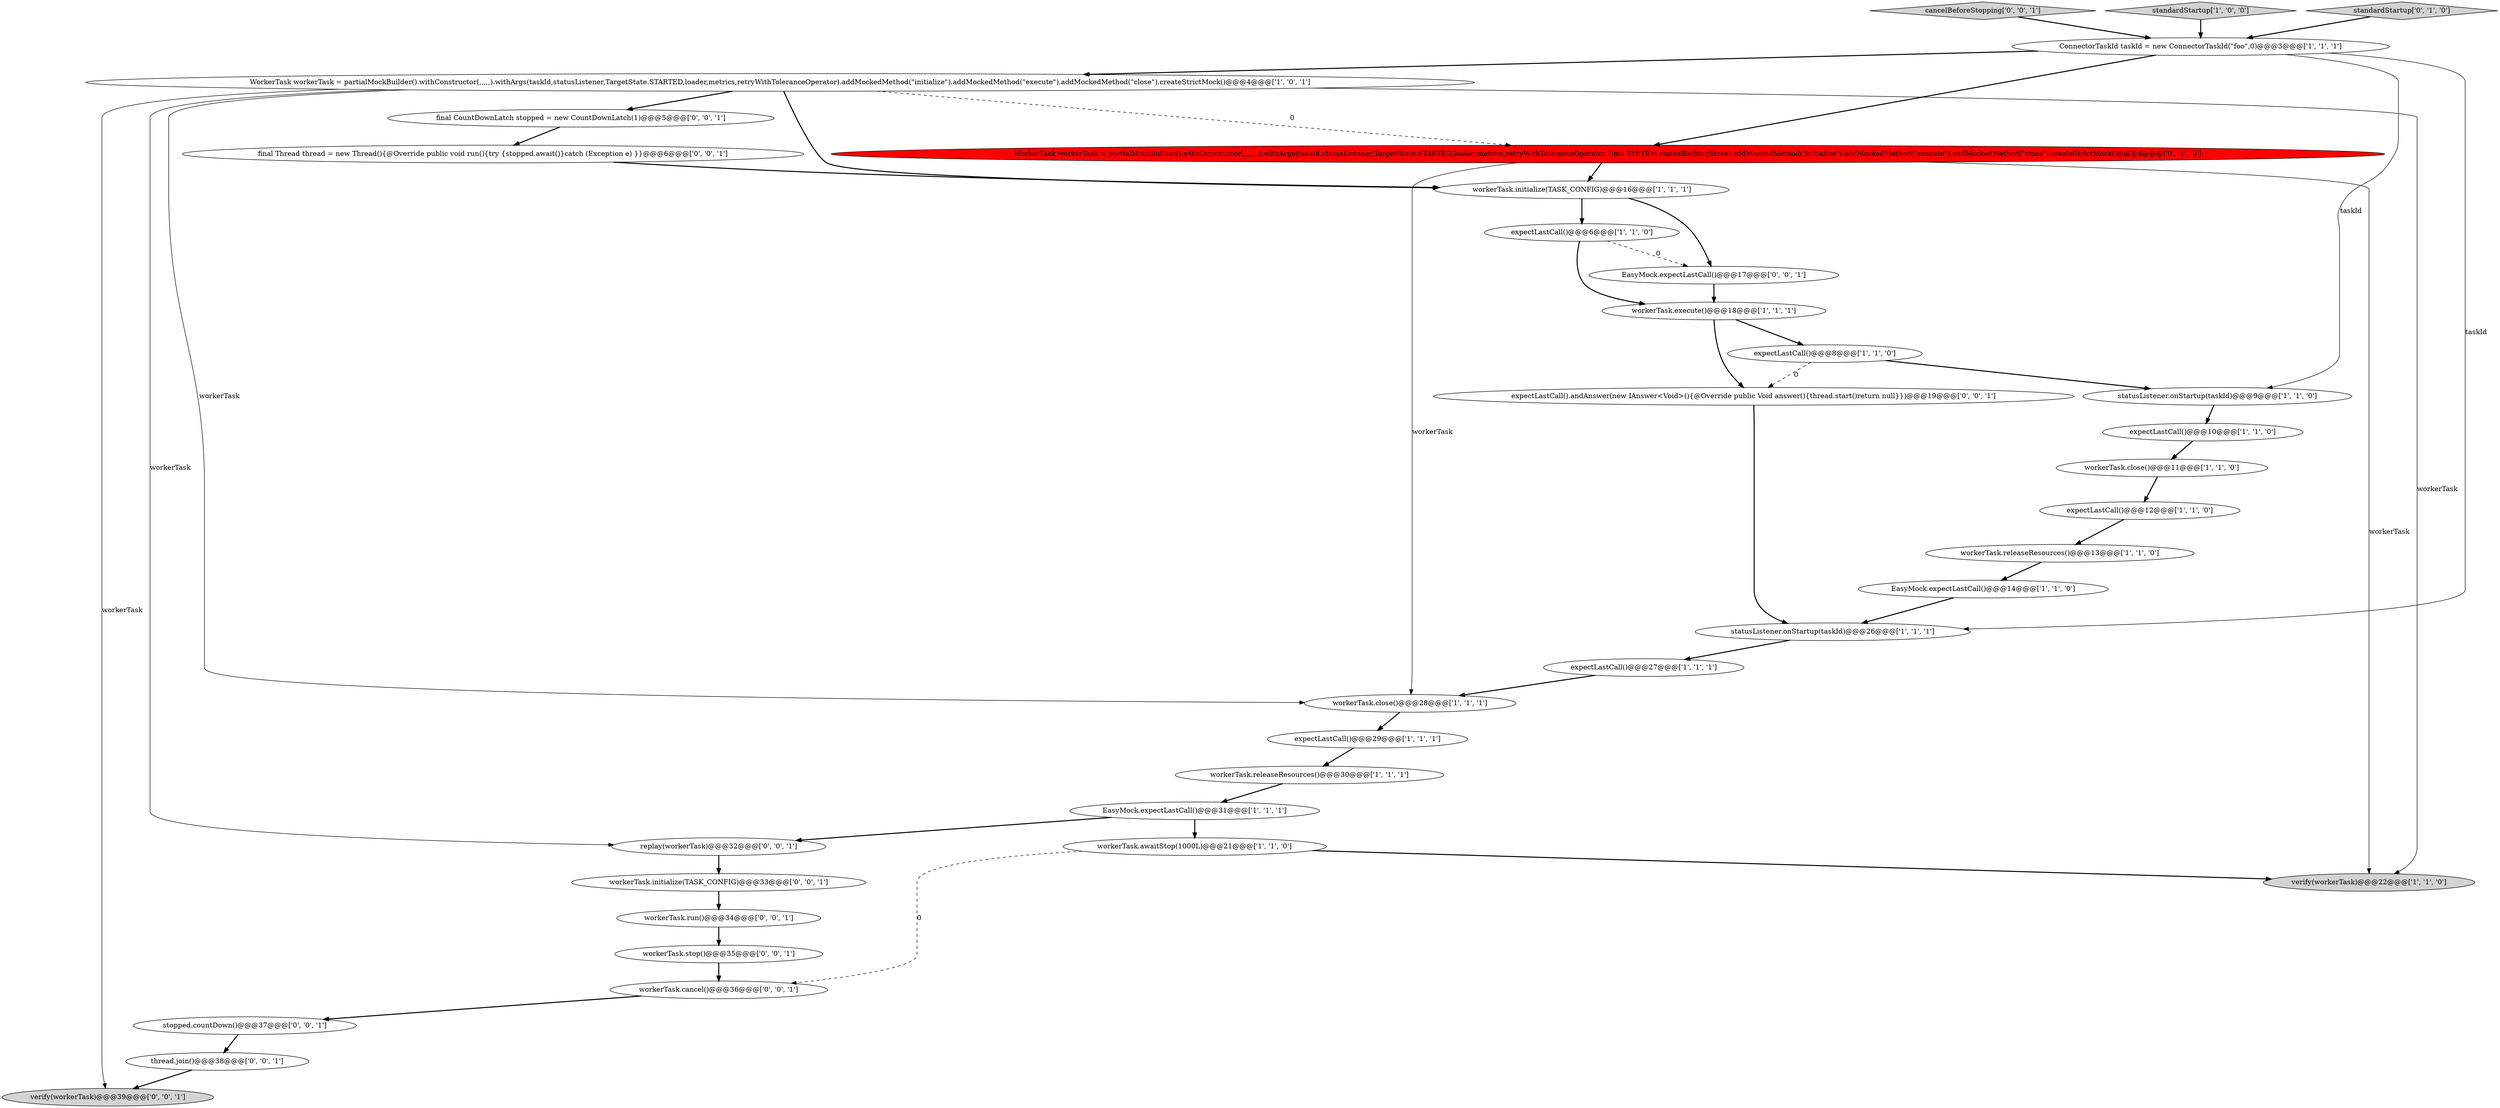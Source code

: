 digraph {
24 [style = filled, label = "cancelBeforeStopping['0', '0', '1']", fillcolor = lightgray, shape = diamond image = "AAA0AAABBB3BBB"];
15 [style = filled, label = "expectLastCall()@@@12@@@['1', '1', '0']", fillcolor = white, shape = ellipse image = "AAA0AAABBB1BBB"];
5 [style = filled, label = "expectLastCall()@@@6@@@['1', '1', '0']", fillcolor = white, shape = ellipse image = "AAA0AAABBB1BBB"];
16 [style = filled, label = "EasyMock.expectLastCall()@@@14@@@['1', '1', '0']", fillcolor = white, shape = ellipse image = "AAA0AAABBB1BBB"];
14 [style = filled, label = "workerTask.execute()@@@18@@@['1', '1', '1']", fillcolor = white, shape = ellipse image = "AAA0AAABBB1BBB"];
6 [style = filled, label = "expectLastCall()@@@27@@@['1', '1', '1']", fillcolor = white, shape = ellipse image = "AAA0AAABBB1BBB"];
17 [style = filled, label = "workerTask.releaseResources()@@@30@@@['1', '1', '1']", fillcolor = white, shape = ellipse image = "AAA0AAABBB1BBB"];
33 [style = filled, label = "workerTask.stop()@@@35@@@['0', '0', '1']", fillcolor = white, shape = ellipse image = "AAA0AAABBB3BBB"];
0 [style = filled, label = "WorkerTask workerTask = partialMockBuilder().withConstructor(,,,,,).withArgs(taskId,statusListener,TargetState.STARTED,loader,metrics,retryWithToleranceOperator).addMockedMethod(\"initialize\").addMockedMethod(\"execute\").addMockedMethod(\"close\").createStrictMock()@@@4@@@['1', '0', '1']", fillcolor = white, shape = ellipse image = "AAA0AAABBB1BBB"];
8 [style = filled, label = "EasyMock.expectLastCall()@@@31@@@['1', '1', '1']", fillcolor = white, shape = ellipse image = "AAA0AAABBB1BBB"];
3 [style = filled, label = "statusListener.onStartup(taskId)@@@9@@@['1', '1', '0']", fillcolor = white, shape = ellipse image = "AAA0AAABBB1BBB"];
10 [style = filled, label = "expectLastCall()@@@29@@@['1', '1', '1']", fillcolor = white, shape = ellipse image = "AAA0AAABBB1BBB"];
20 [style = filled, label = "expectLastCall()@@@8@@@['1', '1', '0']", fillcolor = white, shape = ellipse image = "AAA0AAABBB1BBB"];
28 [style = filled, label = "replay(workerTask)@@@32@@@['0', '0', '1']", fillcolor = white, shape = ellipse image = "AAA0AAABBB3BBB"];
27 [style = filled, label = "expectLastCall().andAnswer(new IAnswer<Void>(){@Override public Void answer(){thread.start()return null}})@@@19@@@['0', '0', '1']", fillcolor = white, shape = ellipse image = "AAA0AAABBB3BBB"];
22 [style = filled, label = "WorkerTask workerTask = partialMockBuilder().withConstructor(,,,,,,,).withArgs(taskId,statusListener,TargetState.STARTED,loader,metrics,retryWithToleranceOperator,Time.SYSTEM,statusBackingStore).addMockedMethod(\"initialize\").addMockedMethod(\"execute\").addMockedMethod(\"close\").createStrictMock()@@@4@@@['0', '1', '0']", fillcolor = red, shape = ellipse image = "AAA1AAABBB2BBB"];
19 [style = filled, label = "verify(workerTask)@@@22@@@['1', '1', '0']", fillcolor = lightgray, shape = ellipse image = "AAA0AAABBB1BBB"];
34 [style = filled, label = "thread.join()@@@38@@@['0', '0', '1']", fillcolor = white, shape = ellipse image = "AAA0AAABBB3BBB"];
1 [style = filled, label = "workerTask.close()@@@11@@@['1', '1', '0']", fillcolor = white, shape = ellipse image = "AAA0AAABBB1BBB"];
12 [style = filled, label = "workerTask.close()@@@28@@@['1', '1', '1']", fillcolor = white, shape = ellipse image = "AAA0AAABBB1BBB"];
31 [style = filled, label = "workerTask.initialize(TASK_CONFIG)@@@33@@@['0', '0', '1']", fillcolor = white, shape = ellipse image = "AAA0AAABBB3BBB"];
23 [style = filled, label = "EasyMock.expectLastCall()@@@17@@@['0', '0', '1']", fillcolor = white, shape = ellipse image = "AAA0AAABBB3BBB"];
7 [style = filled, label = "standardStartup['1', '0', '0']", fillcolor = lightgray, shape = diamond image = "AAA0AAABBB1BBB"];
2 [style = filled, label = "ConnectorTaskId taskId = new ConnectorTaskId(\"foo\",0)@@@3@@@['1', '1', '1']", fillcolor = white, shape = ellipse image = "AAA0AAABBB1BBB"];
18 [style = filled, label = "statusListener.onStartup(taskId)@@@26@@@['1', '1', '1']", fillcolor = white, shape = ellipse image = "AAA0AAABBB1BBB"];
21 [style = filled, label = "standardStartup['0', '1', '0']", fillcolor = lightgray, shape = diamond image = "AAA0AAABBB2BBB"];
13 [style = filled, label = "workerTask.awaitStop(1000L)@@@21@@@['1', '1', '0']", fillcolor = white, shape = ellipse image = "AAA0AAABBB1BBB"];
9 [style = filled, label = "workerTask.initialize(TASK_CONFIG)@@@16@@@['1', '1', '1']", fillcolor = white, shape = ellipse image = "AAA0AAABBB1BBB"];
26 [style = filled, label = "stopped.countDown()@@@37@@@['0', '0', '1']", fillcolor = white, shape = ellipse image = "AAA0AAABBB3BBB"];
35 [style = filled, label = "workerTask.run()@@@34@@@['0', '0', '1']", fillcolor = white, shape = ellipse image = "AAA0AAABBB3BBB"];
29 [style = filled, label = "final CountDownLatch stopped = new CountDownLatch(1)@@@5@@@['0', '0', '1']", fillcolor = white, shape = ellipse image = "AAA0AAABBB3BBB"];
25 [style = filled, label = "verify(workerTask)@@@39@@@['0', '0', '1']", fillcolor = lightgray, shape = ellipse image = "AAA0AAABBB3BBB"];
4 [style = filled, label = "workerTask.releaseResources()@@@13@@@['1', '1', '0']", fillcolor = white, shape = ellipse image = "AAA0AAABBB1BBB"];
30 [style = filled, label = "workerTask.cancel()@@@36@@@['0', '0', '1']", fillcolor = white, shape = ellipse image = "AAA0AAABBB3BBB"];
11 [style = filled, label = "expectLastCall()@@@10@@@['1', '1', '0']", fillcolor = white, shape = ellipse image = "AAA0AAABBB1BBB"];
32 [style = filled, label = "final Thread thread = new Thread(){@Override public void run(){try {stopped.await()}catch (Exception e) }}@@@6@@@['0', '0', '1']", fillcolor = white, shape = ellipse image = "AAA0AAABBB3BBB"];
17->8 [style = bold, label=""];
27->18 [style = bold, label=""];
8->28 [style = bold, label=""];
2->18 [style = solid, label="taskId"];
0->9 [style = bold, label=""];
16->18 [style = bold, label=""];
34->25 [style = bold, label=""];
24->2 [style = bold, label=""];
0->25 [style = solid, label="workerTask"];
11->1 [style = bold, label=""];
5->23 [style = dashed, label="0"];
1->15 [style = bold, label=""];
28->31 [style = bold, label=""];
0->28 [style = solid, label="workerTask"];
22->9 [style = bold, label=""];
30->26 [style = bold, label=""];
26->34 [style = bold, label=""];
35->33 [style = bold, label=""];
3->11 [style = bold, label=""];
2->3 [style = solid, label="taskId"];
20->27 [style = dashed, label="0"];
0->29 [style = bold, label=""];
10->17 [style = bold, label=""];
20->3 [style = bold, label=""];
5->14 [style = bold, label=""];
0->19 [style = solid, label="workerTask"];
0->22 [style = dashed, label="0"];
21->2 [style = bold, label=""];
23->14 [style = bold, label=""];
9->23 [style = bold, label=""];
0->12 [style = solid, label="workerTask"];
32->9 [style = bold, label=""];
13->19 [style = bold, label=""];
2->0 [style = bold, label=""];
12->10 [style = bold, label=""];
22->19 [style = solid, label="workerTask"];
31->35 [style = bold, label=""];
18->6 [style = bold, label=""];
7->2 [style = bold, label=""];
29->32 [style = bold, label=""];
15->4 [style = bold, label=""];
33->30 [style = bold, label=""];
9->5 [style = bold, label=""];
14->27 [style = bold, label=""];
2->22 [style = bold, label=""];
22->12 [style = solid, label="workerTask"];
13->30 [style = dashed, label="0"];
4->16 [style = bold, label=""];
8->13 [style = bold, label=""];
14->20 [style = bold, label=""];
6->12 [style = bold, label=""];
}
